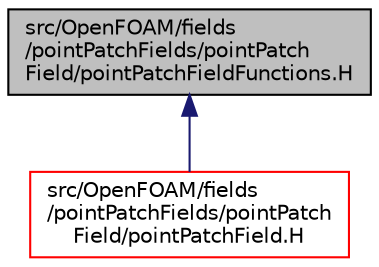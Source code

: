 digraph "src/OpenFOAM/fields/pointPatchFields/pointPatchField/pointPatchFieldFunctions.H"
{
  bgcolor="transparent";
  edge [fontname="Helvetica",fontsize="10",labelfontname="Helvetica",labelfontsize="10"];
  node [fontname="Helvetica",fontsize="10",shape=record];
  Node1 [label="src/OpenFOAM/fields\l/pointPatchFields/pointPatch\lField/pointPatchFieldFunctions.H",height=0.2,width=0.4,color="black", fillcolor="grey75", style="filled", fontcolor="black"];
  Node1 -> Node2 [dir="back",color="midnightblue",fontsize="10",style="solid",fontname="Helvetica"];
  Node2 [label="src/OpenFOAM/fields\l/pointPatchFields/pointPatch\lField/pointPatchField.H",height=0.2,width=0.4,color="red",URL="$a08157.html"];
}
